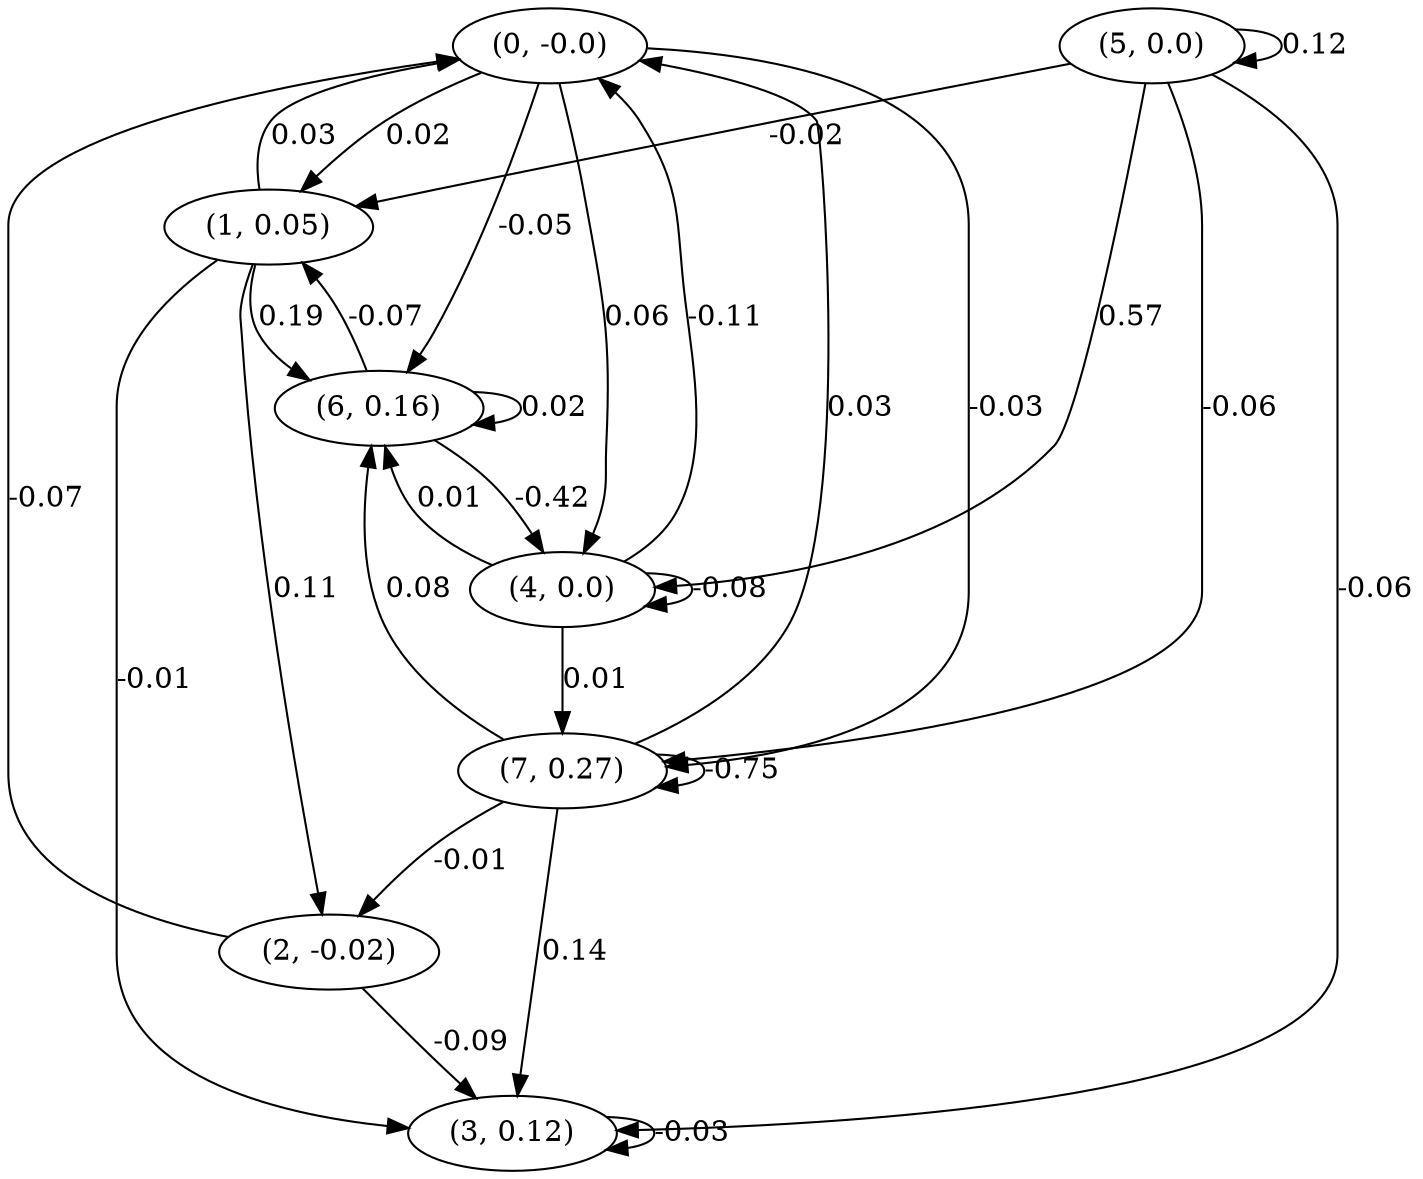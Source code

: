 digraph {
    0 [ label = "(0, -0.0)" ]
    1 [ label = "(1, 0.05)" ]
    2 [ label = "(2, -0.02)" ]
    3 [ label = "(3, 0.12)" ]
    4 [ label = "(4, 0.0)" ]
    5 [ label = "(5, 0.0)" ]
    6 [ label = "(6, 0.16)" ]
    7 [ label = "(7, 0.27)" ]
    3 -> 3 [ label = "-0.03" ]
    4 -> 4 [ label = "-0.08" ]
    5 -> 5 [ label = "0.12" ]
    6 -> 6 [ label = "0.02" ]
    7 -> 7 [ label = "-0.75" ]
    1 -> 0 [ label = "0.03" ]
    2 -> 0 [ label = "-0.07" ]
    4 -> 0 [ label = "-0.11" ]
    7 -> 0 [ label = "0.03" ]
    0 -> 1 [ label = "0.02" ]
    5 -> 1 [ label = "-0.02" ]
    6 -> 1 [ label = "-0.07" ]
    1 -> 2 [ label = "0.11" ]
    7 -> 2 [ label = "-0.01" ]
    1 -> 3 [ label = "-0.01" ]
    2 -> 3 [ label = "-0.09" ]
    5 -> 3 [ label = "-0.06" ]
    7 -> 3 [ label = "0.14" ]
    0 -> 4 [ label = "0.06" ]
    5 -> 4 [ label = "0.57" ]
    6 -> 4 [ label = "-0.42" ]
    0 -> 6 [ label = "-0.05" ]
    1 -> 6 [ label = "0.19" ]
    4 -> 6 [ label = "0.01" ]
    7 -> 6 [ label = "0.08" ]
    0 -> 7 [ label = "-0.03" ]
    4 -> 7 [ label = "0.01" ]
    5 -> 7 [ label = "-0.06" ]
}

